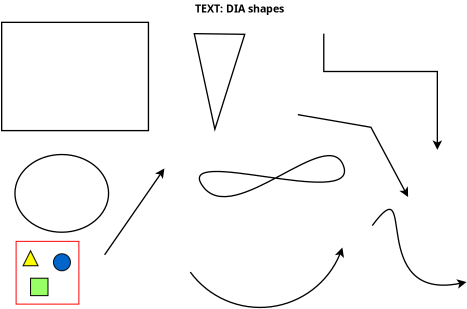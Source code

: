 <?xml version="1.0" encoding="UTF-8"?>
<dia:diagram xmlns:dia="http://www.lysator.liu.se/~alla/dia/">
  <dia:layer name="Background" visible="true">
    <dia:object type="Standard - Text" version="1" id="O0">
      <dia:attribute name="obj_pos">
        <dia:point val="15.45,1.7"/>
      </dia:attribute>
      <dia:attribute name="obj_bb">
        <dia:rectangle val="15.45,0.978;22.773,2.245"/>
      </dia:attribute>
      <dia:attribute name="text">
        <dia:composite type="text">
          <dia:attribute name="string">
            <dia:string>#TEXT: DIA shapes#</dia:string>
          </dia:attribute>
          <dia:attribute name="font">
            <dia:font family="sans" style="80" name="Helvetica-Bold"/>
          </dia:attribute>
          <dia:attribute name="height">
            <dia:real val="1"/>
          </dia:attribute>
          <dia:attribute name="pos">
            <dia:point val="15.45,1.7"/>
          </dia:attribute>
          <dia:attribute name="color">
            <dia:color val="#000000"/>
          </dia:attribute>
          <dia:attribute name="alignment">
            <dia:enum val="0"/>
          </dia:attribute>
        </dia:composite>
      </dia:attribute>
      <dia:attribute name="valign">
        <dia:enum val="3"/>
      </dia:attribute>
    </dia:object>
    <dia:object type="Standard - Box" version="0" id="O1">
      <dia:attribute name="obj_pos">
        <dia:point val="0.9,2.45"/>
      </dia:attribute>
      <dia:attribute name="obj_bb">
        <dia:rectangle val="0.85,2.4;12,10.65"/>
      </dia:attribute>
      <dia:attribute name="elem_corner">
        <dia:point val="0.9,2.45"/>
      </dia:attribute>
      <dia:attribute name="elem_width">
        <dia:real val="11.05"/>
      </dia:attribute>
      <dia:attribute name="elem_height">
        <dia:real val="8.15"/>
      </dia:attribute>
      <dia:attribute name="show_background">
        <dia:boolean val="true"/>
      </dia:attribute>
    </dia:object>
    <dia:object type="Standard - Ellipse" version="0" id="O2">
      <dia:attribute name="obj_pos">
        <dia:point val="1.9,12.4"/>
      </dia:attribute>
      <dia:attribute name="obj_bb">
        <dia:rectangle val="1.85,12.35;9,18.3"/>
      </dia:attribute>
      <dia:attribute name="elem_corner">
        <dia:point val="1.9,12.4"/>
      </dia:attribute>
      <dia:attribute name="elem_width">
        <dia:real val="7.05"/>
      </dia:attribute>
      <dia:attribute name="elem_height">
        <dia:real val="5.85"/>
      </dia:attribute>
    </dia:object>
    <dia:object type="Standard - Polygon" version="0" id="O3">
      <dia:attribute name="obj_pos">
        <dia:point val="15.4,3.3"/>
      </dia:attribute>
      <dia:attribute name="obj_bb">
        <dia:rectangle val="15.338,3.249;19.268,10.695"/>
      </dia:attribute>
      <dia:attribute name="poly_points">
        <dia:point val="15.4,3.3"/>
        <dia:point val="19.2,3.35"/>
        <dia:point val="16.95,10.5"/>
      </dia:attribute>
      <dia:attribute name="show_background">
        <dia:boolean val="true"/>
      </dia:attribute>
    </dia:object>
    <dia:object type="Standard - Beziergon" version="0" id="O4">
      <dia:attribute name="obj_pos">
        <dia:point val="16.05,14.8"/>
      </dia:attribute>
      <dia:attribute name="obj_bb">
        <dia:rectangle val="15.734,12.435;26.762,15.622"/>
      </dia:attribute>
      <dia:attribute name="bez_points">
        <dia:point val="16.05,14.8"/>
        <dia:point val="18.4,18"/>
        <dia:point val="25.55,10"/>
        <dia:point val="26.65,13.3"/>
        <dia:point val="27.75,16.6"/>
        <dia:point val="13.7,11.6"/>
      </dia:attribute>
      <dia:attribute name="corner_types">
        <dia:enum val="-1225379392"/>
        <dia:enum val="0"/>
        <dia:enum val="0"/>
      </dia:attribute>
      <dia:attribute name="show_background">
        <dia:boolean val="true"/>
      </dia:attribute>
    </dia:object>
    <dia:object type="Standard - Line" version="0" id="O5">
      <dia:attribute name="obj_pos">
        <dia:point val="8.65,19.95"/>
      </dia:attribute>
      <dia:attribute name="obj_bb">
        <dia:rectangle val="8.58,13.124;13.59,20.02"/>
      </dia:attribute>
      <dia:attribute name="conn_endpoints">
        <dia:point val="8.65,19.95"/>
        <dia:point val="13.15,13.45"/>
      </dia:attribute>
      <dia:attribute name="numcp">
        <dia:int val="3"/>
      </dia:attribute>
      <dia:attribute name="end_arrow">
        <dia:enum val="22"/>
      </dia:attribute>
      <dia:attribute name="end_arrow_length">
        <dia:real val="0.5"/>
      </dia:attribute>
      <dia:attribute name="end_arrow_width">
        <dia:real val="0.5"/>
      </dia:attribute>
    </dia:object>
    <dia:object type="Standard - Arc" version="0" id="O6">
      <dia:attribute name="obj_pos">
        <dia:point val="15.1,21.25"/>
      </dia:attribute>
      <dia:attribute name="obj_bb">
        <dia:rectangle val="15.043,18.898;26.679,23.964"/>
      </dia:attribute>
      <dia:attribute name="conn_endpoints">
        <dia:point val="15.1,21.25"/>
        <dia:point val="26.55,19.4"/>
      </dia:attribute>
      <dia:attribute name="curve_distance">
        <dia:real val="3.551"/>
      </dia:attribute>
      <dia:attribute name="end_arrow">
        <dia:enum val="22"/>
      </dia:attribute>
      <dia:attribute name="end_arrow_length">
        <dia:real val="0.5"/>
      </dia:attribute>
      <dia:attribute name="end_arrow_width">
        <dia:real val="0.5"/>
      </dia:attribute>
    </dia:object>
    <dia:object type="Standard - ZigZagLine" version="1" id="O7">
      <dia:attribute name="obj_pos">
        <dia:point val="25.15,3.3"/>
      </dia:attribute>
      <dia:attribute name="obj_bb">
        <dia:rectangle val="25.1,3.25;34.2,12.1"/>
      </dia:attribute>
      <dia:attribute name="orth_points">
        <dia:point val="25.15,3.3"/>
        <dia:point val="25.15,6.15"/>
        <dia:point val="33.7,6.15"/>
        <dia:point val="33.7,12.05"/>
      </dia:attribute>
      <dia:attribute name="orth_orient">
        <dia:enum val="1"/>
        <dia:enum val="0"/>
        <dia:enum val="1"/>
      </dia:attribute>
      <dia:attribute name="autorouting">
        <dia:boolean val="false"/>
      </dia:attribute>
      <dia:attribute name="end_arrow">
        <dia:enum val="22"/>
      </dia:attribute>
      <dia:attribute name="end_arrow_length">
        <dia:real val="0.5"/>
      </dia:attribute>
      <dia:attribute name="end_arrow_width">
        <dia:real val="0.5"/>
      </dia:attribute>
    </dia:object>
    <dia:object type="Standard - PolyLine" version="0" id="O8">
      <dia:attribute name="obj_pos">
        <dia:point val="23.2,9.4"/>
      </dia:attribute>
      <dia:attribute name="obj_bb">
        <dia:rectangle val="23.142,9.342;31.965,15.879"/>
      </dia:attribute>
      <dia:attribute name="poly_points">
        <dia:point val="23.2,9.4"/>
        <dia:point val="28.7,10.35"/>
        <dia:point val="31.5,15.6"/>
      </dia:attribute>
      <dia:attribute name="end_arrow">
        <dia:enum val="22"/>
      </dia:attribute>
      <dia:attribute name="end_arrow_length">
        <dia:real val="0.5"/>
      </dia:attribute>
      <dia:attribute name="end_arrow_width">
        <dia:real val="0.5"/>
      </dia:attribute>
    </dia:object>
    <dia:object type="Standard - BezierLine" version="0" id="O9">
      <dia:attribute name="obj_pos">
        <dia:point val="28.8,17.75"/>
      </dia:attribute>
      <dia:attribute name="obj_bb">
        <dia:rectangle val="28.73,16.48;36.049,22.5"/>
      </dia:attribute>
      <dia:attribute name="bez_points">
        <dia:point val="28.8,17.75"/>
        <dia:point val="32.3,13.05"/>
        <dia:point val="28.3,23.55"/>
        <dia:point val="35.9,22"/>
      </dia:attribute>
      <dia:attribute name="corner_types">
        <dia:enum val="0"/>
        <dia:enum val="0"/>
      </dia:attribute>
      <dia:attribute name="end_arrow">
        <dia:enum val="22"/>
      </dia:attribute>
      <dia:attribute name="end_arrow_length">
        <dia:real val="0.5"/>
      </dia:attribute>
      <dia:attribute name="end_arrow_width">
        <dia:real val="0.5"/>
      </dia:attribute>
    </dia:object>
    <dia:object type="Standard - Image" version="0" id="O10">
      <dia:attribute name="obj_pos">
        <dia:point val="1.95,18.9"/>
      </dia:attribute>
      <dia:attribute name="obj_bb">
        <dia:rectangle val="1.9,18.85;6.8,23.75"/>
      </dia:attribute>
      <dia:attribute name="elem_corner">
        <dia:point val="1.95,18.9"/>
      </dia:attribute>
      <dia:attribute name="elem_width">
        <dia:real val="4.8"/>
      </dia:attribute>
      <dia:attribute name="elem_height">
        <dia:real val="4.8"/>
      </dia:attribute>
      <dia:attribute name="draw_border">
        <dia:boolean val="false"/>
      </dia:attribute>
      <dia:attribute name="keep_aspect">
        <dia:boolean val="true"/>
      </dia:attribute>
      <dia:attribute name="file">
        <dia:string>#/blubb.png#</dia:string>
      </dia:attribute>
    </dia:object>
  </dia:layer>
</dia:diagram>
